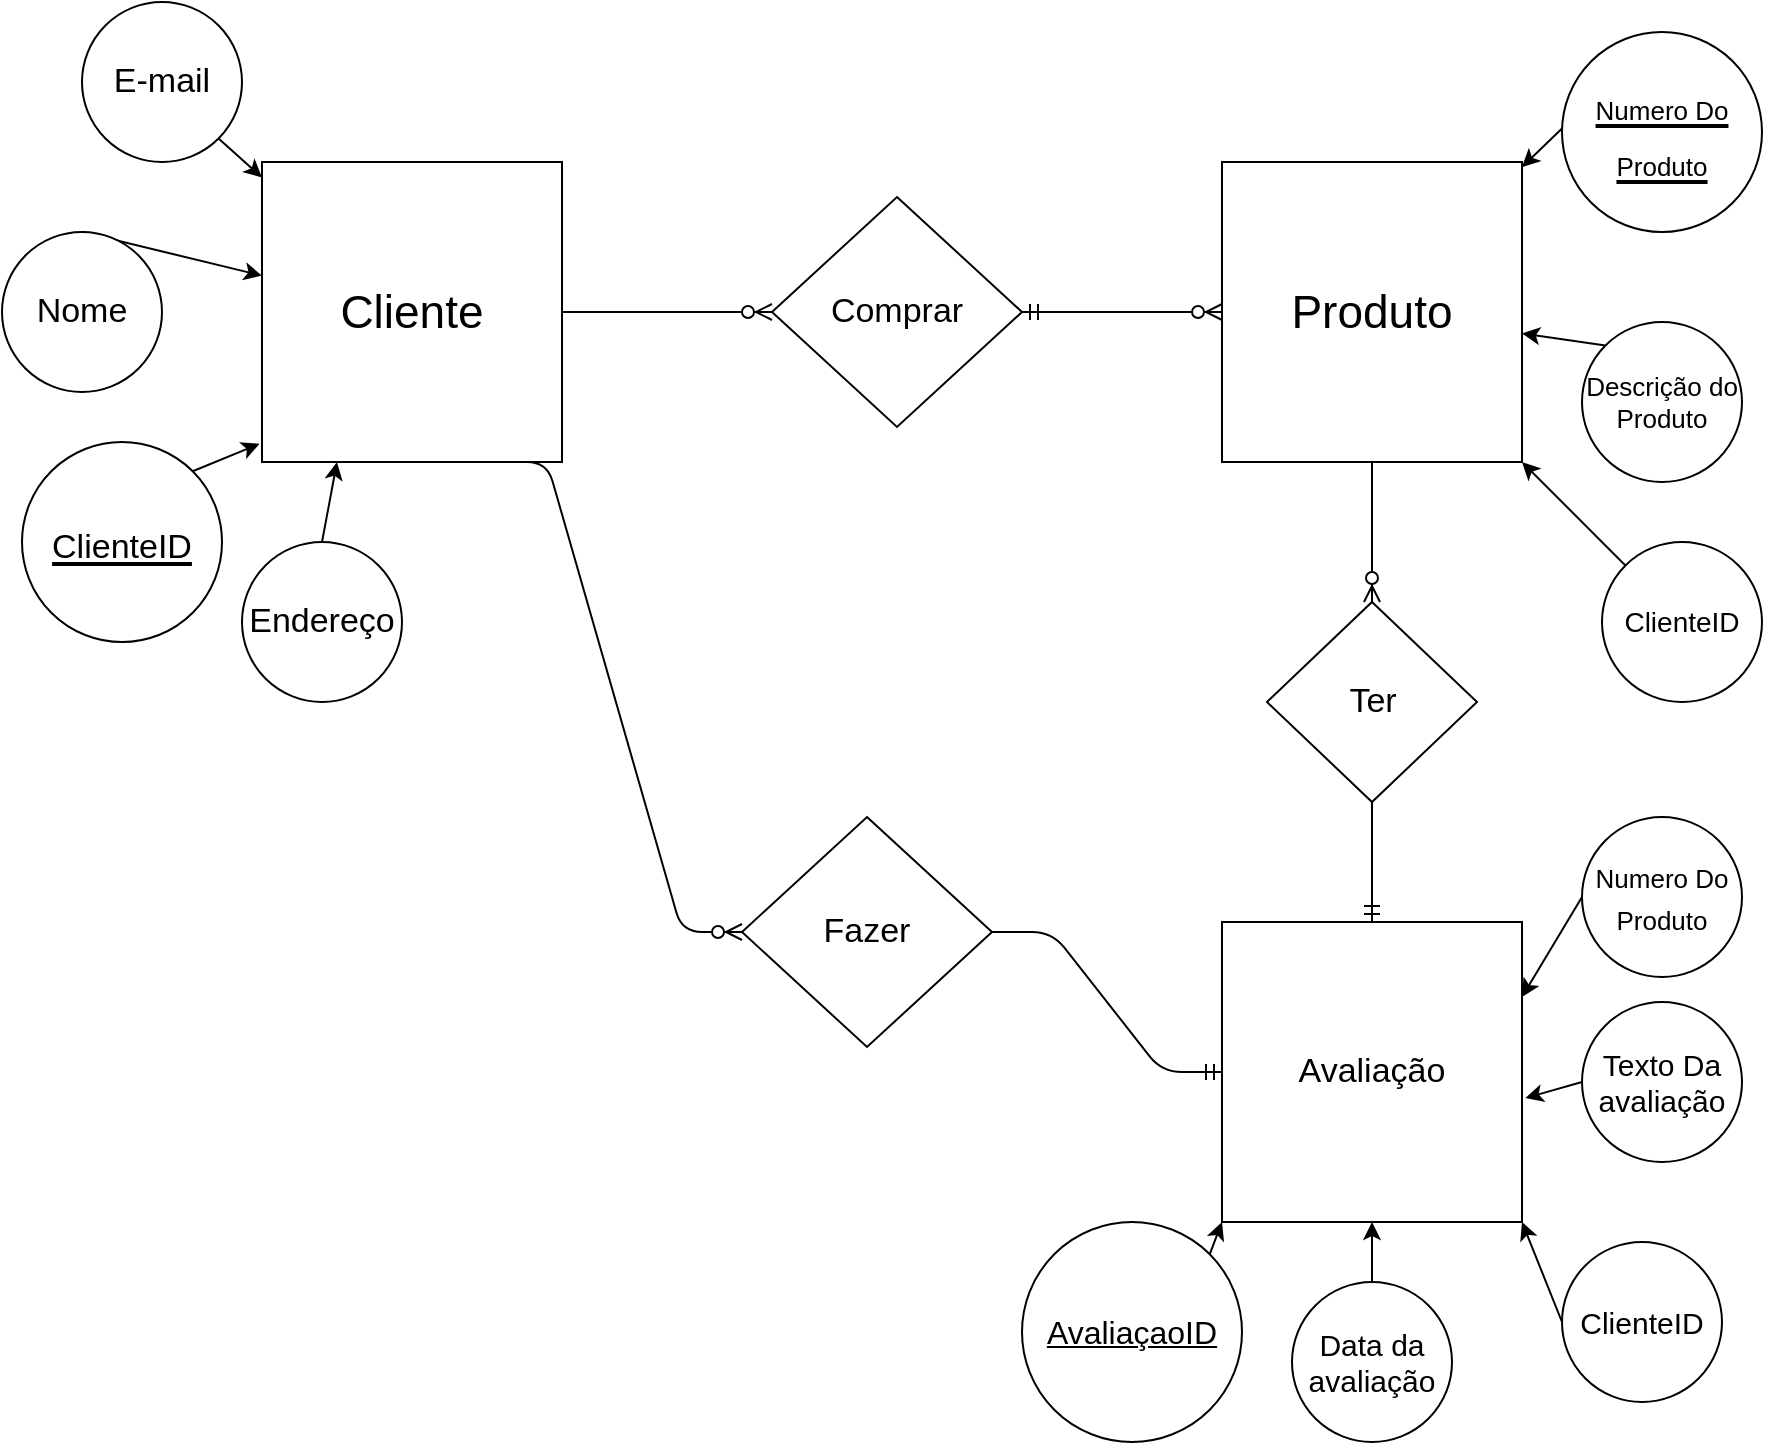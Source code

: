 <mxfile>
    <diagram id="Xjjf4GIzdgld2OdwIwSm" name="Page-1">
        <mxGraphModel dx="1728" dy="662" grid="1" gridSize="10" guides="1" tooltips="1" connect="1" arrows="1" fold="1" page="1" pageScale="1" pageWidth="850" pageHeight="1100" math="0" shadow="0">
            <root>
                <mxCell id="0"/>
                <mxCell id="1" parent="0"/>
                <mxCell id="4" value="&lt;font style=&quot;font-size: 23px;&quot;&gt;Cliente&lt;/font&gt;" style="whiteSpace=wrap;html=1;aspect=fixed;" vertex="1" parent="1">
                    <mxGeometry x="90" y="80" width="150" height="150" as="geometry"/>
                </mxCell>
                <mxCell id="11" style="edgeStyle=none;html=1;exitX=1;exitY=0;exitDx=0;exitDy=0;entryX=-0.008;entryY=0.939;entryDx=0;entryDy=0;entryPerimeter=0;fontSize=17;" edge="1" parent="1" source="5" target="4">
                    <mxGeometry relative="1" as="geometry"/>
                </mxCell>
                <mxCell id="5" value="&lt;u&gt;&lt;font style=&quot;font-size: 17px;&quot;&gt;ClienteID&lt;/font&gt;&lt;/u&gt;" style="ellipse;whiteSpace=wrap;html=1;aspect=fixed;fontSize=23;" vertex="1" parent="1">
                    <mxGeometry x="-30" y="220" width="100" height="100" as="geometry"/>
                </mxCell>
                <mxCell id="8" style="edgeStyle=none;html=1;exitX=0.5;exitY=0;exitDx=0;exitDy=0;fontSize=17;" edge="1" parent="1" source="7" target="4">
                    <mxGeometry relative="1" as="geometry"/>
                </mxCell>
                <mxCell id="7" value="Nome" style="ellipse;whiteSpace=wrap;html=1;aspect=fixed;fontSize=17;" vertex="1" parent="1">
                    <mxGeometry x="-40" y="115" width="80" height="80" as="geometry"/>
                </mxCell>
                <mxCell id="10" style="edgeStyle=none;html=1;exitX=0.5;exitY=0;exitDx=0;exitDy=0;entryX=0.25;entryY=1;entryDx=0;entryDy=0;fontSize=17;" edge="1" parent="1" source="9" target="4">
                    <mxGeometry relative="1" as="geometry"/>
                </mxCell>
                <mxCell id="9" value="Endereço" style="ellipse;whiteSpace=wrap;html=1;aspect=fixed;fontSize=17;" vertex="1" parent="1">
                    <mxGeometry x="80" y="270" width="80" height="80" as="geometry"/>
                </mxCell>
                <mxCell id="13" style="edgeStyle=none;html=1;exitX=1;exitY=1;exitDx=0;exitDy=0;fontSize=17;" edge="1" parent="1" source="12" target="4">
                    <mxGeometry relative="1" as="geometry"/>
                </mxCell>
                <mxCell id="12" value="E-mail" style="ellipse;whiteSpace=wrap;html=1;aspect=fixed;fontSize=17;" vertex="1" parent="1">
                    <mxGeometry width="80" height="80" as="geometry"/>
                </mxCell>
                <mxCell id="14" value="Comprar" style="rhombus;whiteSpace=wrap;html=1;fontSize=17;" vertex="1" parent="1">
                    <mxGeometry x="345" y="97.5" width="125" height="115" as="geometry"/>
                </mxCell>
                <mxCell id="16" value="&lt;font style=&quot;font-size: 23px;&quot;&gt;Produto&lt;br&gt;&lt;/font&gt;" style="whiteSpace=wrap;html=1;aspect=fixed;" vertex="1" parent="1">
                    <mxGeometry x="570" y="80" width="150" height="150" as="geometry"/>
                </mxCell>
                <mxCell id="17" value="" style="edgeStyle=entityRelationEdgeStyle;fontSize=12;html=1;endArrow=ERzeroToMany;startArrow=ERmandOne;exitX=1;exitY=0.5;exitDx=0;exitDy=0;entryX=0;entryY=0.5;entryDx=0;entryDy=0;" edge="1" parent="1" source="14" target="16">
                    <mxGeometry width="100" height="100" relative="1" as="geometry">
                        <mxPoint x="430" y="250" as="sourcePoint"/>
                        <mxPoint x="530" y="150" as="targetPoint"/>
                    </mxGeometry>
                </mxCell>
                <mxCell id="20" style="edgeStyle=none;html=1;exitX=0.5;exitY=0;exitDx=0;exitDy=0;fontSize=11;" edge="1" parent="1" source="19" target="16">
                    <mxGeometry relative="1" as="geometry"/>
                </mxCell>
                <mxCell id="19" value="&lt;u&gt;&lt;font style=&quot;font-size: 13px;&quot;&gt;Numero Do Produto&lt;/font&gt;&lt;/u&gt;" style="ellipse;whiteSpace=wrap;html=1;aspect=fixed;fontSize=23;" vertex="1" parent="1">
                    <mxGeometry x="740" y="15" width="100" height="100" as="geometry"/>
                </mxCell>
                <mxCell id="22" style="edgeStyle=none;html=1;exitX=0;exitY=0;exitDx=0;exitDy=0;fontSize=11;" edge="1" parent="1" source="21" target="16">
                    <mxGeometry relative="1" as="geometry"/>
                </mxCell>
                <mxCell id="21" value="&lt;font style=&quot;font-size: 14px;&quot;&gt;ClienteID&lt;/font&gt;" style="ellipse;whiteSpace=wrap;html=1;aspect=fixed;fontSize=11;" vertex="1" parent="1">
                    <mxGeometry x="760" y="270" width="80" height="80" as="geometry"/>
                </mxCell>
                <mxCell id="24" style="edgeStyle=none;html=1;exitX=0;exitY=0;exitDx=0;exitDy=0;fontSize=11;" edge="1" parent="1" source="23" target="16">
                    <mxGeometry relative="1" as="geometry"/>
                </mxCell>
                <mxCell id="23" value="&lt;font style=&quot;font-size: 13px;&quot;&gt;Descrição do Produto&lt;/font&gt;" style="ellipse;whiteSpace=wrap;html=1;aspect=fixed;fontSize=11;" vertex="1" parent="1">
                    <mxGeometry x="750" y="160" width="80" height="80" as="geometry"/>
                </mxCell>
                <mxCell id="26" value="Fazer" style="rhombus;whiteSpace=wrap;html=1;fontSize=17;" vertex="1" parent="1">
                    <mxGeometry x="330" y="407.5" width="125" height="115" as="geometry"/>
                </mxCell>
                <mxCell id="31" value="&lt;font style=&quot;font-size: 17px;&quot;&gt;Avaliação&lt;/font&gt;" style="whiteSpace=wrap;html=1;aspect=fixed;" vertex="1" parent="1">
                    <mxGeometry x="570" y="460" width="150" height="150" as="geometry"/>
                </mxCell>
                <mxCell id="33" value="Ter" style="rhombus;whiteSpace=wrap;html=1;fontSize=17;" vertex="1" parent="1">
                    <mxGeometry x="592.5" y="300" width="105" height="100" as="geometry"/>
                </mxCell>
                <mxCell id="34" value="" style="edgeStyle=entityRelationEdgeStyle;fontSize=12;html=1;endArrow=ERmandOne;entryX=0;entryY=0.5;entryDx=0;entryDy=0;" edge="1" parent="1" source="26" target="31">
                    <mxGeometry width="100" height="100" relative="1" as="geometry">
                        <mxPoint x="440" y="350" as="sourcePoint"/>
                        <mxPoint x="540" y="250" as="targetPoint"/>
                    </mxGeometry>
                </mxCell>
                <mxCell id="38" value="" style="fontSize=12;html=1;endArrow=ERzeroToMany;endFill=1;entryX=0.5;entryY=0;entryDx=0;entryDy=0;exitX=0.5;exitY=1;exitDx=0;exitDy=0;" edge="1" parent="1" source="16" target="33">
                    <mxGeometry width="100" height="100" relative="1" as="geometry">
                        <mxPoint x="570" y="300" as="sourcePoint"/>
                        <mxPoint x="610" y="300" as="targetPoint"/>
                    </mxGeometry>
                </mxCell>
                <mxCell id="39" value="" style="fontSize=12;html=1;endArrow=ERmandOne;entryX=0.5;entryY=0;entryDx=0;entryDy=0;exitX=0.5;exitY=1;exitDx=0;exitDy=0;" edge="1" parent="1" source="33" target="31">
                    <mxGeometry width="100" height="100" relative="1" as="geometry">
                        <mxPoint x="560" y="400" as="sourcePoint"/>
                        <mxPoint x="540" y="290" as="targetPoint"/>
                    </mxGeometry>
                </mxCell>
                <mxCell id="41" style="edgeStyle=none;html=1;exitX=0;exitY=0.5;exitDx=0;exitDy=0;entryX=1;entryY=0.25;entryDx=0;entryDy=0;fontSize=10;" edge="1" parent="1" source="40" target="31">
                    <mxGeometry relative="1" as="geometry"/>
                </mxCell>
                <mxCell id="40" value="&lt;font style=&quot;font-size: 13px;&quot;&gt;Numero Do Produto&lt;/font&gt;" style="ellipse;whiteSpace=wrap;html=1;aspect=fixed;fontSize=17;" vertex="1" parent="1">
                    <mxGeometry x="750" y="407.5" width="80" height="80" as="geometry"/>
                </mxCell>
                <mxCell id="44" style="edgeStyle=none;html=1;exitX=0;exitY=0.5;exitDx=0;exitDy=0;entryX=1.011;entryY=0.587;entryDx=0;entryDy=0;entryPerimeter=0;fontSize=10;" edge="1" parent="1" source="43" target="31">
                    <mxGeometry relative="1" as="geometry"/>
                </mxCell>
                <mxCell id="43" value="&lt;font style=&quot;font-size: 15px;&quot;&gt;Texto Da avaliação&lt;/font&gt;" style="ellipse;whiteSpace=wrap;html=1;aspect=fixed;fontSize=10;" vertex="1" parent="1">
                    <mxGeometry x="750" y="500" width="80" height="80" as="geometry"/>
                </mxCell>
                <mxCell id="46" style="edgeStyle=none;html=1;exitX=0;exitY=0.5;exitDx=0;exitDy=0;entryX=1;entryY=1;entryDx=0;entryDy=0;fontSize=10;" edge="1" parent="1" source="45" target="31">
                    <mxGeometry relative="1" as="geometry"/>
                </mxCell>
                <mxCell id="45" value="&lt;font style=&quot;font-size: 15px;&quot;&gt;ClienteID&lt;/font&gt;" style="ellipse;whiteSpace=wrap;html=1;aspect=fixed;fontSize=10;" vertex="1" parent="1">
                    <mxGeometry x="740" y="620" width="80" height="80" as="geometry"/>
                </mxCell>
                <mxCell id="47" value="" style="edgeStyle=entityRelationEdgeStyle;fontSize=12;html=1;endArrow=ERzeroToMany;endFill=1;exitX=0.75;exitY=1;exitDx=0;exitDy=0;" edge="1" parent="1" source="4" target="26">
                    <mxGeometry width="100" height="100" relative="1" as="geometry">
                        <mxPoint x="420" y="440" as="sourcePoint"/>
                        <mxPoint x="520" y="340" as="targetPoint"/>
                    </mxGeometry>
                </mxCell>
                <mxCell id="49" style="edgeStyle=none;html=1;exitX=0.5;exitY=0;exitDx=0;exitDy=0;entryX=0.5;entryY=1;entryDx=0;entryDy=0;fontSize=15;" edge="1" parent="1" source="48" target="31">
                    <mxGeometry relative="1" as="geometry"/>
                </mxCell>
                <mxCell id="48" value="Data da avaliação" style="ellipse;whiteSpace=wrap;html=1;aspect=fixed;fontSize=15;" vertex="1" parent="1">
                    <mxGeometry x="605" y="640" width="80" height="80" as="geometry"/>
                </mxCell>
                <mxCell id="50" value="" style="edgeStyle=entityRelationEdgeStyle;fontSize=12;html=1;endArrow=ERzeroToMany;endFill=1;exitX=1;exitY=0.5;exitDx=0;exitDy=0;entryX=0;entryY=0.5;entryDx=0;entryDy=0;" edge="1" parent="1" source="4" target="14">
                    <mxGeometry width="100" height="100" relative="1" as="geometry">
                        <mxPoint x="320" y="360" as="sourcePoint"/>
                        <mxPoint x="420" y="260" as="targetPoint"/>
                    </mxGeometry>
                </mxCell>
                <mxCell id="52" style="edgeStyle=none;html=1;exitX=1;exitY=0;exitDx=0;exitDy=0;entryX=0;entryY=1;entryDx=0;entryDy=0;fontSize=13;" edge="1" parent="1" source="51" target="31">
                    <mxGeometry relative="1" as="geometry"/>
                </mxCell>
                <mxCell id="51" value="&lt;u&gt;&lt;font style=&quot;font-size: 16px;&quot;&gt;AvaliaçaoID&lt;/font&gt;&lt;/u&gt;" style="ellipse;whiteSpace=wrap;html=1;aspect=fixed;fontSize=13;" vertex="1" parent="1">
                    <mxGeometry x="470" y="610" width="110" height="110" as="geometry"/>
                </mxCell>
            </root>
        </mxGraphModel>
    </diagram>
</mxfile>
